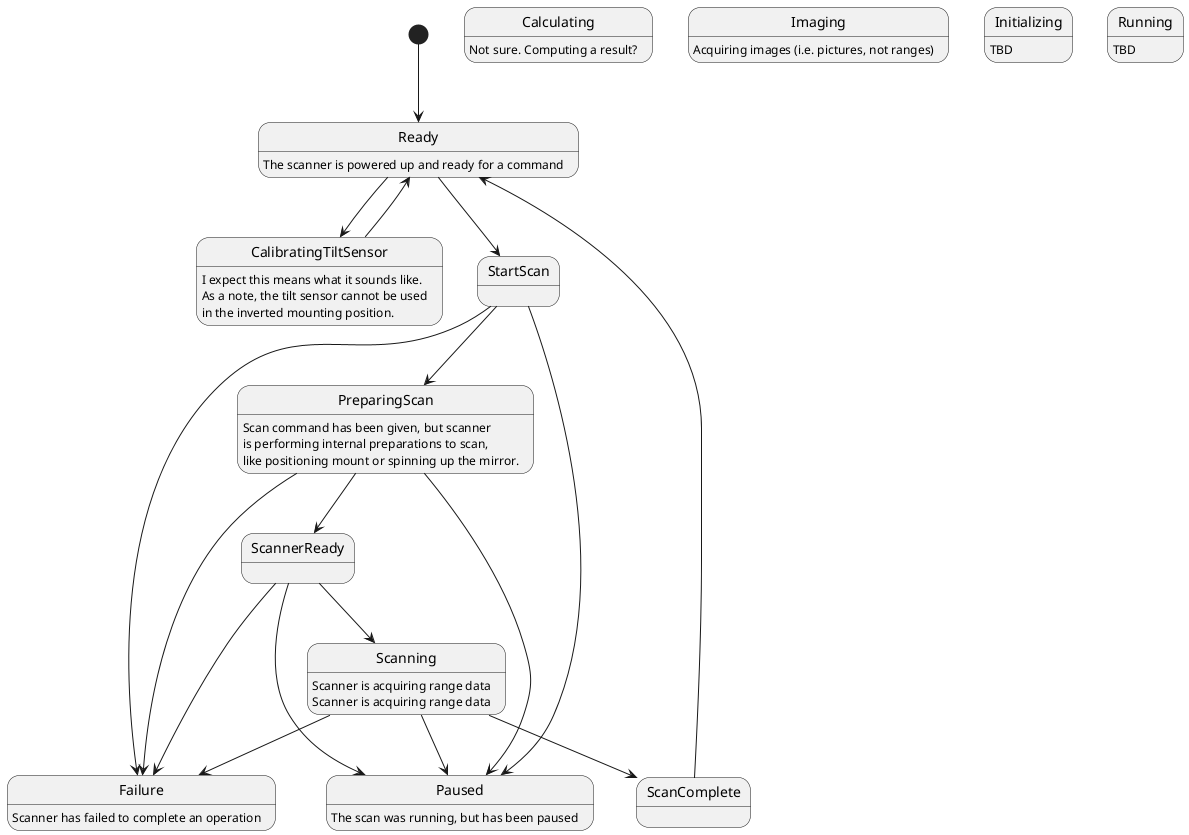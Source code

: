 @startuml
Ready : The scanner is powered up and ready for a command
Paused : The scan was running, but has been paused
Calculating : Not sure. Computing a result?
Imaging : Acquiring images (i.e. pictures, not ranges)
CalibratingTiltSensor : I expect this means what it sounds like.
CalibratingTiltSensor : As a note, the tilt sensor cannot be used
CalibratingTiltSensor : in the inverted mounting position.
Scanning : Scanner is acquiring range data
PreparingScan : Scan command has been given, but scanner
PreparingScan : is performing internal preparations to scan,
PreparingScan : like positioning mount or spinning up the mirror.
Initializing : TBD
Running : TBD
Failure : Scanner has failed to complete an operation

[*] --> Ready
Ready --> StartScan
StartScan --> PreparingScan
PreparingScan --> ScannerReady
ScannerReady --> Scanning
Scanning : Scanner is acquiring range data
Scanning --> ScanComplete
ScanComplete --> Ready

Ready --> CalibratingTiltSensor
CalibratingTiltSensor --> Ready

StartScan --> Failure
PreparingScan --> Failure
ScannerReady --> Failure
Scanning --> Failure

StartScan --> Paused
PreparingScan --> Paused
ScannerReady --> Paused
Scanning --> Paused
@enduml

